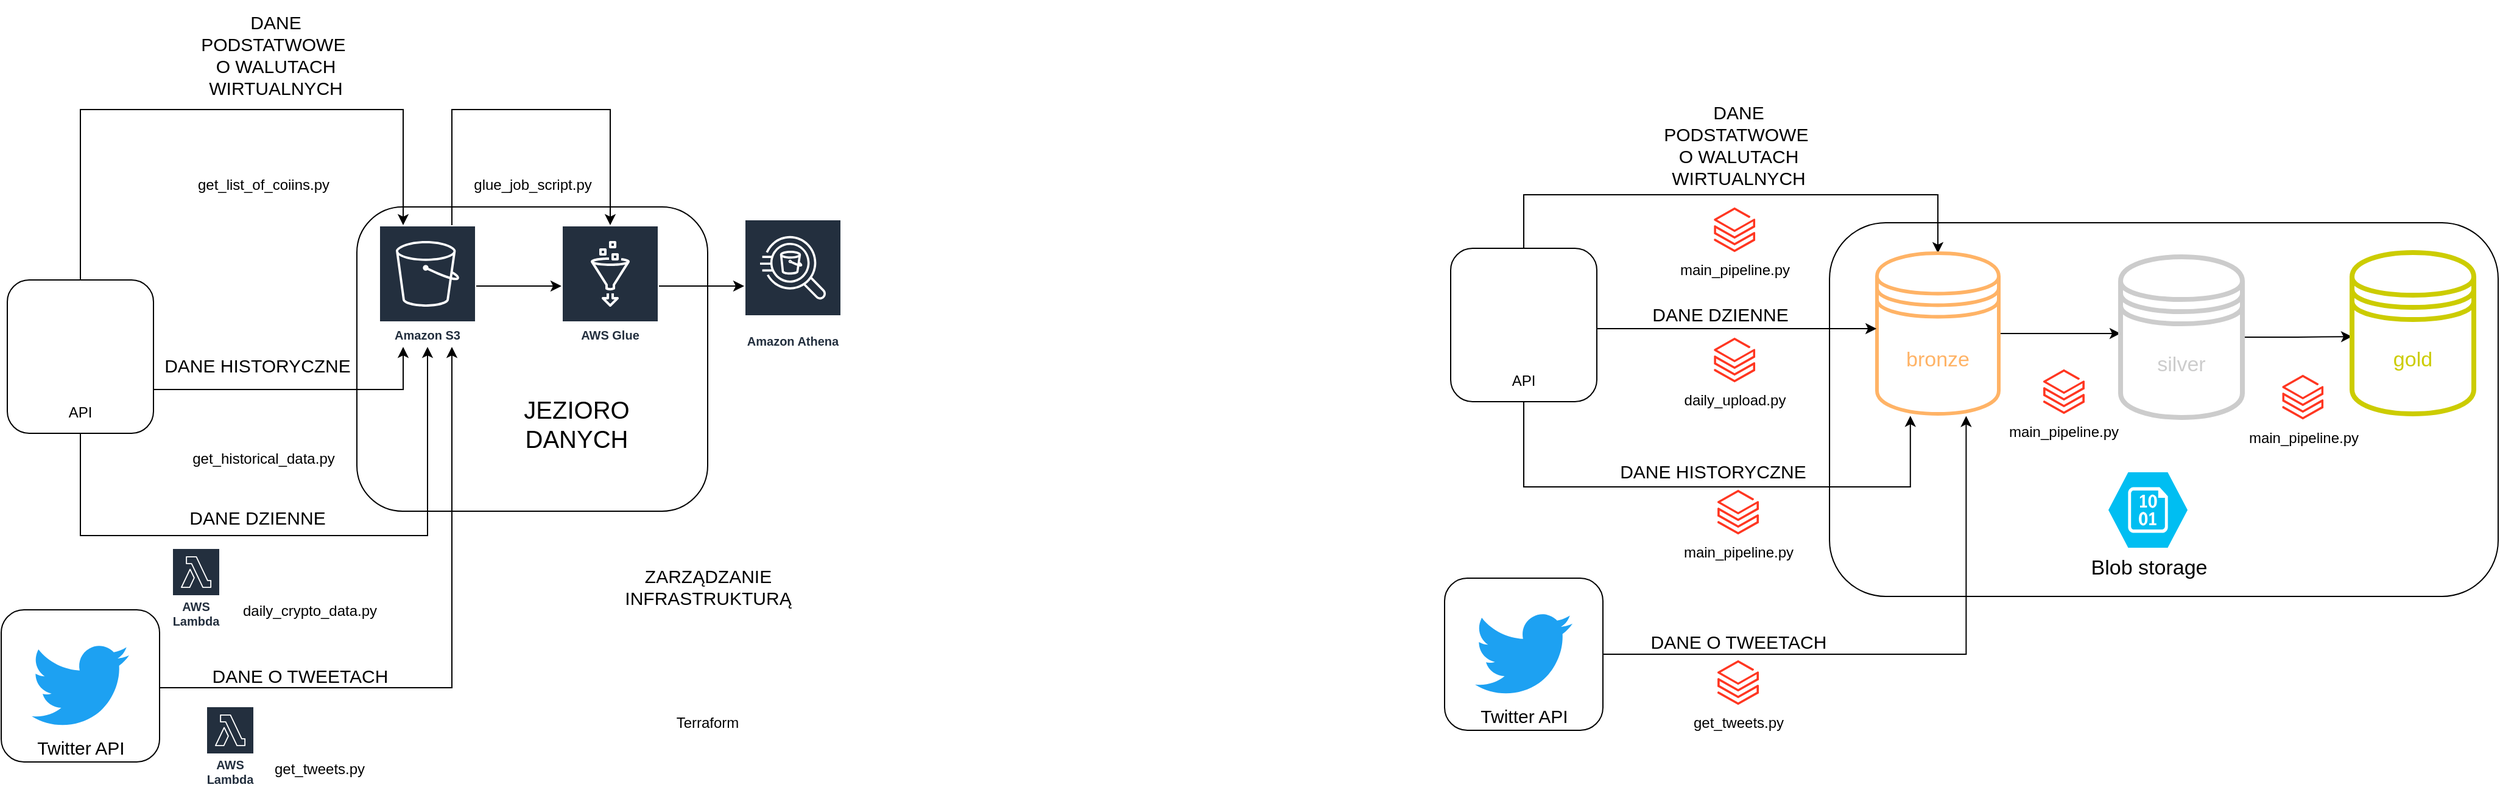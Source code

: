 <mxfile version="20.2.5" type="device"><diagram id="9L2ticWVQrueH_IM1UeO" name="DataFlow"><mxGraphModel dx="2076" dy="1102" grid="1" gridSize="10" guides="1" tooltips="1" connect="1" arrows="1" fold="1" page="1" pageScale="1" pageWidth="1169" pageHeight="827" math="0" shadow="0"><root><mxCell id="0"/><mxCell id="1" parent="0"/><mxCell id="zVgGWyELQXX-CsZ_JVas-117" value="" style="rounded=1;whiteSpace=wrap;html=1;labelBackgroundColor=default;fontSize=17;fontColor=#CCCC00;strokeColor=#000000;strokeWidth=1;fillColor=none;" vertex="1" parent="1"><mxGeometry x="1561.03" y="253" width="548.97" height="307" as="geometry"/></mxCell><mxCell id="_3WW4sqviSx8kWmoF9lM-32" value="" style="rounded=1;whiteSpace=wrap;html=1;fontSize=15;direction=south;fillColor=none;" parent="1" vertex="1"><mxGeometry x="352" y="240" width="288" height="250" as="geometry"/></mxCell><mxCell id="_3WW4sqviSx8kWmoF9lM-44" style="edgeStyle=orthogonalEdgeStyle;rounded=0;orthogonalLoop=1;jettySize=auto;html=1;exitX=0.5;exitY=1;exitDx=0;exitDy=0;fontSize=12;fontColor=default;" parent="1" source="zVgGWyELQXX-CsZ_JVas-111" target="_3WW4sqviSx8kWmoF9lM-4" edge="1"><mxGeometry relative="1" as="geometry"><Array as="points"><mxPoint x="125" y="510"/><mxPoint x="410" y="510"/></Array><mxPoint x="72.5" y="360" as="sourcePoint"/></mxGeometry></mxCell><mxCell id="_3WW4sqviSx8kWmoF9lM-14" style="edgeStyle=orthogonalEdgeStyle;rounded=0;orthogonalLoop=1;jettySize=auto;html=1;fontSize=15;exitX=0.5;exitY=0;exitDx=0;exitDy=0;" parent="1" source="zVgGWyELQXX-CsZ_JVas-111" target="_3WW4sqviSx8kWmoF9lM-4" edge="1"><mxGeometry relative="1" as="geometry"><mxPoint x="100" y="255" as="sourcePoint"/><Array as="points"><mxPoint x="125" y="160"/><mxPoint x="390" y="160"/></Array></mxGeometry></mxCell><mxCell id="_3WW4sqviSx8kWmoF9lM-15" style="edgeStyle=orthogonalEdgeStyle;rounded=0;orthogonalLoop=1;jettySize=auto;html=1;fontSize=15;" parent="1" target="_3WW4sqviSx8kWmoF9lM-4" edge="1"><mxGeometry relative="1" as="geometry"><mxPoint x="120" y="360" as="sourcePoint"/><Array as="points"><mxPoint x="120" y="390"/><mxPoint x="390" y="390"/></Array></mxGeometry></mxCell><mxCell id="_3WW4sqviSx8kWmoF9lM-29" style="edgeStyle=orthogonalEdgeStyle;rounded=0;orthogonalLoop=1;jettySize=auto;html=1;fontSize=15;" parent="1" source="_3WW4sqviSx8kWmoF9lM-4" target="_3WW4sqviSx8kWmoF9lM-28" edge="1"><mxGeometry relative="1" as="geometry"/></mxCell><mxCell id="K6XIjamcuhNLE1uKBPkz-3" style="edgeStyle=orthogonalEdgeStyle;rounded=0;orthogonalLoop=1;jettySize=auto;html=1;" parent="1" source="_3WW4sqviSx8kWmoF9lM-4" target="_3WW4sqviSx8kWmoF9lM-28" edge="1"><mxGeometry relative="1" as="geometry"><mxPoint x="540" y="80" as="targetPoint"/><Array as="points"><mxPoint x="430" y="160"/><mxPoint x="560" y="160"/></Array></mxGeometry></mxCell><mxCell id="_3WW4sqviSx8kWmoF9lM-4" value="Amazon S3" style="sketch=0;outlineConnect=0;fontColor=#232F3E;gradientColor=none;strokeColor=#ffffff;fillColor=#232F3E;dashed=0;verticalLabelPosition=middle;verticalAlign=bottom;align=center;html=1;whiteSpace=wrap;fontSize=10;fontStyle=1;spacing=3;shape=mxgraph.aws4.productIcon;prIcon=mxgraph.aws4.s3;" parent="1" vertex="1"><mxGeometry x="370" y="255" width="80" height="100" as="geometry"/></mxCell><mxCell id="_3WW4sqviSx8kWmoF9lM-7" value="get_list_of_coiins.py" style="shape=image;html=1;verticalAlign=top;verticalLabelPosition=bottom;labelBackgroundColor=#ffffff;imageAspect=0;aspect=fixed;image=https://cdn4.iconfinder.com/data/icons/logos-and-brands/512/267_Python_logo-128.png" parent="1" vertex="1"><mxGeometry x="256" y="170" width="38" height="38" as="geometry"/></mxCell><mxCell id="_3WW4sqviSx8kWmoF9lM-8" value="DANE &lt;br&gt;PODSTATWOWE&amp;nbsp;&lt;br&gt;O WALUTACH &lt;br&gt;WIRTUALNYCH" style="text;html=1;resizable=0;autosize=1;align=center;verticalAlign=middle;points=[];fillColor=none;strokeColor=none;rounded=0;fontSize=15;" parent="1" vertex="1"><mxGeometry x="210" y="70" width="150" height="90" as="geometry"/></mxCell><mxCell id="_3WW4sqviSx8kWmoF9lM-16" value="get_historical_data.py" style="shape=image;html=1;verticalAlign=top;verticalLabelPosition=bottom;labelBackgroundColor=#ffffff;imageAspect=0;aspect=fixed;image=https://cdn4.iconfinder.com/data/icons/logos-and-brands/512/267_Python_logo-128.png" parent="1" vertex="1"><mxGeometry x="256" y="395" width="38" height="38" as="geometry"/></mxCell><mxCell id="_3WW4sqviSx8kWmoF9lM-17" value="DANE HISTORYCZNE" style="text;html=1;resizable=0;autosize=1;align=center;verticalAlign=middle;points=[];fillColor=none;strokeColor=none;rounded=0;fontSize=15;" parent="1" vertex="1"><mxGeometry x="180" y="355" width="180" height="30" as="geometry"/></mxCell><mxCell id="_3WW4sqviSx8kWmoF9lM-19" value="DANE DZIENNE" style="text;html=1;resizable=0;autosize=1;align=center;verticalAlign=middle;points=[];fillColor=none;strokeColor=none;rounded=0;fontSize=15;" parent="1" vertex="1"><mxGeometry x="200" y="480" width="140" height="30" as="geometry"/></mxCell><mxCell id="_3WW4sqviSx8kWmoF9lM-20" value="daily_crypto_data.py" style="shape=image;html=1;verticalAlign=top;verticalLabelPosition=bottom;labelBackgroundColor=#ffffff;imageAspect=0;aspect=fixed;image=https://cdn4.iconfinder.com/data/icons/logos-and-brands/512/267_Python_logo-128.png" parent="1" vertex="1"><mxGeometry x="294" y="520" width="38" height="38" as="geometry"/></mxCell><mxCell id="_3WW4sqviSx8kWmoF9lM-21" value="AWS Lambda" style="sketch=0;outlineConnect=0;fontColor=#232F3E;gradientColor=none;strokeColor=#ffffff;fillColor=#232F3E;dashed=0;verticalLabelPosition=middle;verticalAlign=bottom;align=center;html=1;whiteSpace=wrap;fontSize=10;fontStyle=1;spacing=3;shape=mxgraph.aws4.productIcon;prIcon=mxgraph.aws4.lambda;" parent="1" vertex="1"><mxGeometry x="200" y="520" width="40" height="70" as="geometry"/></mxCell><mxCell id="_3WW4sqviSx8kWmoF9lM-24" style="edgeStyle=orthogonalEdgeStyle;rounded=0;orthogonalLoop=1;jettySize=auto;html=1;fontSize=15;exitX=0.5;exitY=0;exitDx=0;exitDy=0;" parent="1" target="_3WW4sqviSx8kWmoF9lM-4" edge="1"><mxGeometry relative="1" as="geometry"><Array as="points"><mxPoint x="430" y="635"/></Array><mxPoint x="190" y="635" as="sourcePoint"/></mxGeometry></mxCell><mxCell id="_3WW4sqviSx8kWmoF9lM-25" value="get_tweets.py" style="shape=image;html=1;verticalAlign=top;verticalLabelPosition=bottom;labelBackgroundColor=#ffffff;imageAspect=0;aspect=fixed;image=https://cdn4.iconfinder.com/data/icons/logos-and-brands/512/267_Python_logo-128.png" parent="1" vertex="1"><mxGeometry x="302" y="650" width="38" height="38" as="geometry"/></mxCell><mxCell id="_3WW4sqviSx8kWmoF9lM-26" value="AWS Lambda" style="sketch=0;outlineConnect=0;fontColor=#232F3E;gradientColor=none;strokeColor=#ffffff;fillColor=#232F3E;dashed=0;verticalLabelPosition=middle;verticalAlign=bottom;align=center;html=1;whiteSpace=wrap;fontSize=10;fontStyle=1;spacing=3;shape=mxgraph.aws4.productIcon;prIcon=mxgraph.aws4.lambda;" parent="1" vertex="1"><mxGeometry x="228" y="650" width="40" height="70" as="geometry"/></mxCell><mxCell id="_3WW4sqviSx8kWmoF9lM-27" value="DANE O TWEETACH" style="text;html=1;resizable=0;autosize=1;align=center;verticalAlign=middle;points=[];fillColor=none;strokeColor=none;rounded=0;fontSize=15;" parent="1" vertex="1"><mxGeometry x="220" y="610" width="170" height="30" as="geometry"/></mxCell><mxCell id="_3WW4sqviSx8kWmoF9lM-31" style="edgeStyle=orthogonalEdgeStyle;rounded=0;orthogonalLoop=1;jettySize=auto;html=1;fontSize=15;" parent="1" source="_3WW4sqviSx8kWmoF9lM-28" target="_3WW4sqviSx8kWmoF9lM-30" edge="1"><mxGeometry relative="1" as="geometry"/></mxCell><mxCell id="_3WW4sqviSx8kWmoF9lM-28" value="AWS Glue" style="sketch=0;outlineConnect=0;fontColor=#232F3E;gradientColor=none;strokeColor=#ffffff;fillColor=#232F3E;dashed=0;verticalLabelPosition=middle;verticalAlign=bottom;align=center;html=1;whiteSpace=wrap;fontSize=10;fontStyle=1;spacing=3;shape=mxgraph.aws4.productIcon;prIcon=mxgraph.aws4.glue;" parent="1" vertex="1"><mxGeometry x="520" y="255" width="80" height="100" as="geometry"/></mxCell><mxCell id="_3WW4sqviSx8kWmoF9lM-30" value="Amazon Athena" style="sketch=0;outlineConnect=0;fontColor=#232F3E;gradientColor=none;strokeColor=#ffffff;fillColor=#232F3E;dashed=0;verticalLabelPosition=middle;verticalAlign=bottom;align=center;html=1;whiteSpace=wrap;fontSize=10;fontStyle=1;spacing=3;shape=mxgraph.aws4.productIcon;prIcon=mxgraph.aws4.athena;" parent="1" vertex="1"><mxGeometry x="670" y="250" width="80" height="110" as="geometry"/></mxCell><mxCell id="_3WW4sqviSx8kWmoF9lM-33" value="JEZIORO DANYCH" style="text;html=1;strokeColor=none;fillColor=none;align=center;verticalAlign=middle;whiteSpace=wrap;rounded=0;fontSize=20;" parent="1" vertex="1"><mxGeometry x="465" y="395" width="135" height="45" as="geometry"/></mxCell><mxCell id="_3WW4sqviSx8kWmoF9lM-36" value="Terraform" style="shape=image;imageAspect=0;aspect=fixed;verticalLabelPosition=bottom;verticalAlign=top;glass=0;fontSize=12;strokeWidth=4;fillColor=none;image=https://external-content.duckduckgo.com/iu/?u=https%3A%2F%2Fcdn.icon-icons.com%2Ficons2%2F2107%2FPNG%2F512%2Ffile_type_terraform_icon_130125.png&amp;f=1&amp;nofb=1;" parent="1" vertex="1"><mxGeometry x="608.5" y="587" width="63" height="63" as="geometry"/></mxCell><mxCell id="_3WW4sqviSx8kWmoF9lM-38" style="edgeStyle=orthogonalEdgeStyle;rounded=0;orthogonalLoop=1;jettySize=auto;html=1;exitX=0.5;exitY=1;exitDx=0;exitDy=0;fontSize=20;" parent="1" edge="1"><mxGeometry relative="1" as="geometry"><mxPoint x="95" y="350" as="sourcePoint"/><mxPoint x="95" y="350" as="targetPoint"/></mxGeometry></mxCell><mxCell id="K6XIjamcuhNLE1uKBPkz-1" value="ZARZĄDZANIE &lt;br&gt;INFRASTRUKTURĄ" style="text;html=1;resizable=0;autosize=1;align=center;verticalAlign=middle;points=[];fillColor=none;strokeColor=none;rounded=0;fontSize=15;" parent="1" vertex="1"><mxGeometry x="560" y="527" width="160" height="50" as="geometry"/></mxCell><mxCell id="K6XIjamcuhNLE1uKBPkz-2" value="glue_job_script.py" style="shape=image;html=1;verticalAlign=top;verticalLabelPosition=bottom;labelBackgroundColor=#ffffff;imageAspect=0;aspect=fixed;image=https://cdn4.iconfinder.com/data/icons/logos-and-brands/512/267_Python_logo-128.png" parent="1" vertex="1"><mxGeometry x="477" y="170" width="38" height="38" as="geometry"/></mxCell><mxCell id="zVgGWyELQXX-CsZ_JVas-102" style="edgeStyle=orthogonalEdgeStyle;rounded=0;orthogonalLoop=1;jettySize=auto;html=1;exitX=0.5;exitY=1;exitDx=0;exitDy=0;fontSize=17;fontColor=#FFFF33;entryX=0.274;entryY=1.012;entryDx=0;entryDy=0;entryPerimeter=0;" edge="1" parent="1" source="zVgGWyELQXX-CsZ_JVas-54" target="zVgGWyELQXX-CsZ_JVas-90"><mxGeometry relative="1" as="geometry"><Array as="points"><mxPoint x="1310" y="470"/><mxPoint x="1627" y="470"/></Array></mxGeometry></mxCell><mxCell id="zVgGWyELQXX-CsZ_JVas-103" style="edgeStyle=orthogonalEdgeStyle;rounded=0;orthogonalLoop=1;jettySize=auto;html=1;entryX=0.5;entryY=0;entryDx=0;entryDy=0;fontSize=17;fontColor=#FFFF33;" edge="1" parent="1" source="zVgGWyELQXX-CsZ_JVas-54" target="zVgGWyELQXX-CsZ_JVas-90"><mxGeometry relative="1" as="geometry"><Array as="points"><mxPoint x="1310" y="230"/><mxPoint x="1650" y="230"/></Array></mxGeometry></mxCell><mxCell id="zVgGWyELQXX-CsZ_JVas-54" value="" style="rounded=1;whiteSpace=wrap;html=1;fontSize=20;" vertex="1" parent="1"><mxGeometry x="1250" y="274" width="120" height="126" as="geometry"/></mxCell><mxCell id="zVgGWyELQXX-CsZ_JVas-55" value="" style="rounded=1;whiteSpace=wrap;html=1;fontSize=15;direction=south;" vertex="1" parent="1"><mxGeometry x="1245" y="545" width="130" height="125" as="geometry"/></mxCell><mxCell id="zVgGWyELQXX-CsZ_JVas-62" value="DANE &lt;br&gt;PODSTATWOWE&amp;nbsp;&lt;br&gt;O WALUTACH &lt;br&gt;WIRTUALNYCH" style="text;html=1;resizable=0;autosize=1;align=center;verticalAlign=middle;points=[];fillColor=none;strokeColor=none;rounded=0;fontSize=15;" vertex="1" parent="1"><mxGeometry x="1411.03" y="144" width="150" height="90" as="geometry"/></mxCell><mxCell id="zVgGWyELQXX-CsZ_JVas-64" value="DANE HISTORYCZNE" style="text;html=1;resizable=0;autosize=1;align=center;verticalAlign=middle;points=[];fillColor=none;strokeColor=none;rounded=0;fontSize=15;" vertex="1" parent="1"><mxGeometry x="1375" y="441.5" width="180" height="30" as="geometry"/></mxCell><mxCell id="zVgGWyELQXX-CsZ_JVas-65" value="DANE DZIENNE" style="text;html=1;resizable=0;autosize=1;align=center;verticalAlign=middle;points=[];fillColor=none;strokeColor=none;rounded=0;fontSize=15;" vertex="1" parent="1"><mxGeometry x="1401.03" y="313" width="140" height="30" as="geometry"/></mxCell><mxCell id="zVgGWyELQXX-CsZ_JVas-69" value="Twitter API" style="dashed=0;outlineConnect=0;html=1;align=center;labelPosition=center;verticalLabelPosition=bottom;verticalAlign=top;shape=mxgraph.weblogos.twitter;fillColor=#1DA1F2;strokeColor=none;fontSize=15;" vertex="1" parent="1"><mxGeometry x="1270" y="572.5" width="80" height="70" as="geometry"/></mxCell><mxCell id="zVgGWyELQXX-CsZ_JVas-72" value="DANE O TWEETACH" style="text;html=1;resizable=0;autosize=1;align=center;verticalAlign=middle;points=[];fillColor=none;strokeColor=none;rounded=0;fontSize=15;" vertex="1" parent="1"><mxGeometry x="1401.03" y="581.5" width="170" height="30" as="geometry"/></mxCell><mxCell id="zVgGWyELQXX-CsZ_JVas-78" value="" style="shape=image;verticalLabelPosition=bottom;labelBackgroundColor=default;verticalAlign=top;aspect=fixed;imageAspect=0;image=https://www.cryptocompare.com/media/20567/cc-logo-vert.png;" vertex="1" parent="1"><mxGeometry x="1260" y="287" width="100" height="100" as="geometry"/></mxCell><mxCell id="zVgGWyELQXX-CsZ_JVas-79" style="edgeStyle=orthogonalEdgeStyle;rounded=0;orthogonalLoop=1;jettySize=auto;html=1;exitX=0.5;exitY=1;exitDx=0;exitDy=0;fontSize=20;" edge="1" parent="1"><mxGeometry relative="1" as="geometry"><mxPoint x="1310" y="369" as="sourcePoint"/><mxPoint x="1310" y="369" as="targetPoint"/></mxGeometry></mxCell><UserObject label="API" link="https://min-api.cryptocompare.com/documentation" id="zVgGWyELQXX-CsZ_JVas-80"><mxCell style="fontColor=default;fontStyle=0;rounded=1;overflow=hidden;spacing=10;fontSize=12;strokeColor=none;" vertex="1" parent="1"><mxGeometry x="1280" y="377" width="60" height="10" as="geometry"/></mxCell></UserObject><mxCell id="zVgGWyELQXX-CsZ_JVas-83" value="get_tweets.py" style="aspect=fixed;html=1;points=[];align=center;image;fontSize=12;image=img/lib/azure2/analytics/Azure_Databricks.svg;fillColor=none;" vertex="1" parent="1"><mxGeometry x="1469.04" y="611.5" width="33.97" height="38.5" as="geometry"/></mxCell><mxCell id="zVgGWyELQXX-CsZ_JVas-84" value="daily_upload.py" style="aspect=fixed;html=1;points=[];align=center;image;fontSize=12;image=img/lib/azure2/analytics/Azure_Databricks.svg;fillColor=none;" vertex="1" parent="1"><mxGeometry x="1466.1" y="346.5" width="33.97" height="38.5" as="geometry"/></mxCell><mxCell id="zVgGWyELQXX-CsZ_JVas-85" value="Blob storage" style="verticalLabelPosition=bottom;html=1;verticalAlign=top;align=center;strokeColor=none;fillColor=#00BEF2;shape=mxgraph.azure.storage_blob;fontSize=17;" vertex="1" parent="1"><mxGeometry x="1790" y="458" width="65" height="62" as="geometry"/></mxCell><mxCell id="zVgGWyELQXX-CsZ_JVas-87" value="main_pipeline.py" style="aspect=fixed;html=1;points=[];align=center;image;fontSize=12;image=img/lib/azure2/analytics/Azure_Databricks.svg;fillColor=none;" vertex="1" parent="1"><mxGeometry x="1469.04" y="471.5" width="33.97" height="38.5" as="geometry"/></mxCell><mxCell id="zVgGWyELQXX-CsZ_JVas-88" value="" style="shape=image;imageAspect=0;aspect=fixed;verticalLabelPosition=bottom;verticalAlign=top;labelBackgroundColor=default;fontSize=17;fillColor=none;image=https://2s7gjr373w3x22jf92z99mgm5w-wpengine.netdna-ssl.com/wp-content/uploads/2019/04/Delta-Lake-Logo.png;" vertex="1" parent="1"><mxGeometry x="2005.67" y="454.28" width="68.66" height="65.72" as="geometry"/></mxCell><mxCell id="zVgGWyELQXX-CsZ_JVas-89" value="main_pipeline.py" style="aspect=fixed;html=1;points=[];align=center;image;fontSize=12;image=img/lib/azure2/analytics/Azure_Databricks.svg;fillColor=none;" vertex="1" parent="1"><mxGeometry x="1466.1" y="239.5" width="33.97" height="38.5" as="geometry"/></mxCell><mxCell id="zVgGWyELQXX-CsZ_JVas-107" style="edgeStyle=orthogonalEdgeStyle;rounded=0;orthogonalLoop=1;jettySize=auto;html=1;entryX=0;entryY=0.477;entryDx=0;entryDy=0;entryPerimeter=0;fontSize=17;fontColor=#CCCC00;" edge="1" parent="1" source="zVgGWyELQXX-CsZ_JVas-90" target="zVgGWyELQXX-CsZ_JVas-91"><mxGeometry relative="1" as="geometry"/></mxCell><mxCell id="zVgGWyELQXX-CsZ_JVas-90" value="&lt;font color=&quot;#ffb366&quot;&gt;bronze&lt;/font&gt;" style="shape=datastore;whiteSpace=wrap;html=1;labelBackgroundColor=default;fontSize=17;fillColor=none;strokeColor=#FFB366;strokeWidth=3;" vertex="1" parent="1"><mxGeometry x="1600" y="278" width="100" height="132" as="geometry"/></mxCell><mxCell id="zVgGWyELQXX-CsZ_JVas-109" style="edgeStyle=orthogonalEdgeStyle;rounded=0;orthogonalLoop=1;jettySize=auto;html=1;entryX=0;entryY=0.521;entryDx=0;entryDy=0;entryPerimeter=0;fontSize=17;fontColor=#CCCC00;" edge="1" parent="1" source="zVgGWyELQXX-CsZ_JVas-91" target="zVgGWyELQXX-CsZ_JVas-92"><mxGeometry relative="1" as="geometry"/></mxCell><mxCell id="zVgGWyELQXX-CsZ_JVas-91" value="silver" style="shape=datastore;whiteSpace=wrap;html=1;labelBackgroundColor=default;fontSize=17;fillColor=none;strokeColor=#CCCCCC;strokeWidth=4;fontColor=#CCCCCC;" vertex="1" parent="1"><mxGeometry x="1800" y="281" width="100" height="132" as="geometry"/></mxCell><mxCell id="zVgGWyELQXX-CsZ_JVas-92" value="gold" style="shape=datastore;whiteSpace=wrap;html=1;labelBackgroundColor=default;fontSize=17;fillColor=none;strokeColor=#CCCC00;strokeWidth=4;fontColor=#CCCC00;" vertex="1" parent="1"><mxGeometry x="1990" y="277.5" width="100" height="132.5" as="geometry"/></mxCell><mxCell id="zVgGWyELQXX-CsZ_JVas-99" style="edgeStyle=orthogonalEdgeStyle;rounded=0;orthogonalLoop=1;jettySize=auto;html=1;exitX=0.5;exitY=0;exitDx=0;exitDy=0;entryX=0.732;entryY=1.013;entryDx=0;entryDy=0;entryPerimeter=0;fontSize=17;fontColor=#FFFF33;" edge="1" parent="1" source="zVgGWyELQXX-CsZ_JVas-55" target="zVgGWyELQXX-CsZ_JVas-90"><mxGeometry relative="1" as="geometry"/></mxCell><mxCell id="zVgGWyELQXX-CsZ_JVas-110" value="main_pipeline.py" style="aspect=fixed;html=1;points=[];align=center;image;fontSize=12;image=img/lib/azure2/analytics/Azure_Databricks.svg;fillColor=none;" vertex="1" parent="1"><mxGeometry x="1736.51" y="372.5" width="33.97" height="38.5" as="geometry"/></mxCell><mxCell id="zVgGWyELQXX-CsZ_JVas-111" value="" style="rounded=1;whiteSpace=wrap;html=1;fontSize=20;" vertex="1" parent="1"><mxGeometry x="65" y="300" width="120" height="126" as="geometry"/></mxCell><mxCell id="zVgGWyELQXX-CsZ_JVas-112" value="" style="rounded=1;whiteSpace=wrap;html=1;fontSize=15;direction=south;" vertex="1" parent="1"><mxGeometry x="60" y="571" width="130" height="125" as="geometry"/></mxCell><mxCell id="zVgGWyELQXX-CsZ_JVas-113" value="Twitter API" style="dashed=0;outlineConnect=0;html=1;align=center;labelPosition=center;verticalLabelPosition=bottom;verticalAlign=top;shape=mxgraph.weblogos.twitter;fillColor=#1DA1F2;strokeColor=none;fontSize=15;" vertex="1" parent="1"><mxGeometry x="85" y="598.5" width="80" height="70" as="geometry"/></mxCell><mxCell id="zVgGWyELQXX-CsZ_JVas-114" value="" style="shape=image;verticalLabelPosition=bottom;labelBackgroundColor=default;verticalAlign=top;aspect=fixed;imageAspect=0;image=https://www.cryptocompare.com/media/20567/cc-logo-vert.png;" vertex="1" parent="1"><mxGeometry x="75" y="313" width="100" height="100" as="geometry"/></mxCell><UserObject label="API" link="https://min-api.cryptocompare.com/documentation" id="zVgGWyELQXX-CsZ_JVas-115"><mxCell style="fontColor=default;fontStyle=0;rounded=1;overflow=hidden;spacing=10;fontSize=12;strokeColor=none;" vertex="1" parent="1"><mxGeometry x="95" y="403" width="60" height="10" as="geometry"/></mxCell></UserObject><mxCell id="zVgGWyELQXX-CsZ_JVas-116" value="main_pipeline.py" style="aspect=fixed;html=1;points=[];align=center;image;fontSize=12;image=img/lib/azure2/analytics/Azure_Databricks.svg;fillColor=none;" vertex="1" parent="1"><mxGeometry x="1932.66" y="377" width="33.97" height="38.5" as="geometry"/></mxCell><mxCell id="zVgGWyELQXX-CsZ_JVas-101" style="edgeStyle=orthogonalEdgeStyle;rounded=0;orthogonalLoop=1;jettySize=auto;html=1;fontSize=17;fontColor=#FFFF33;entryX=-0.004;entryY=0.477;entryDx=0;entryDy=0;entryPerimeter=0;" edge="1" parent="1" source="zVgGWyELQXX-CsZ_JVas-54" target="zVgGWyELQXX-CsZ_JVas-90"><mxGeometry relative="1" as="geometry"><mxPoint x="1650" y="420" as="targetPoint"/><Array as="points"><mxPoint x="1600" y="340"/></Array></mxGeometry></mxCell></root></mxGraphModel></diagram></mxfile>
